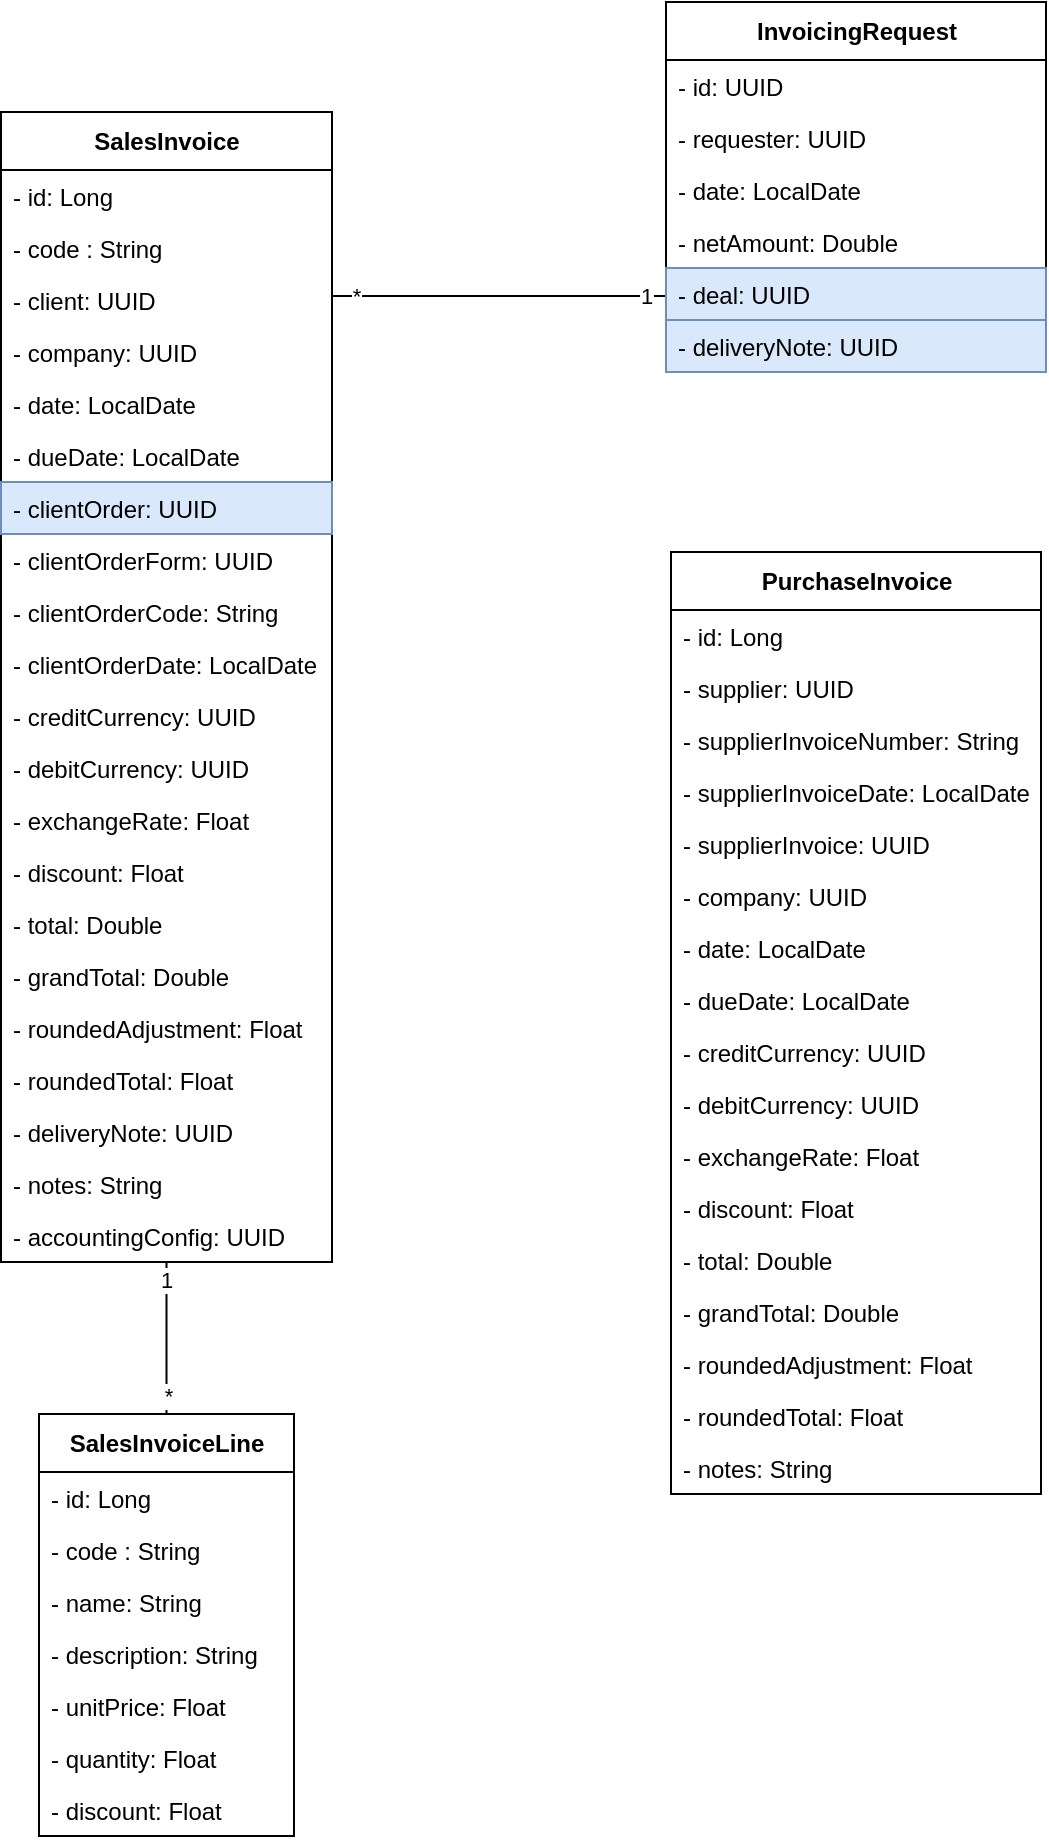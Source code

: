 <mxfile version="17.4.0" type="github">
  <diagram id="tPfAScjC6LtlGuAexcPG" name="Page-1">
    <mxGraphModel dx="1240" dy="-562" grid="0" gridSize="10" guides="1" tooltips="1" connect="1" arrows="1" fold="1" page="1" pageScale="1" pageWidth="827" pageHeight="1169" math="0" shadow="0">
      <root>
        <mxCell id="0" />
        <mxCell id="1" parent="0" />
        <mxCell id="K21t3PS4UxLUNYb9U3ZG-1" value="&lt;b&gt;SalesInvoice&lt;/b&gt;" style="swimlane;fontStyle=0;align=center;verticalAlign=middle;childLayout=stackLayout;horizontal=1;startSize=29;horizontalStack=0;resizeParent=1;resizeParentMax=0;resizeLast=0;collapsible=0;marginBottom=0;html=1;fontSize=12;labelPosition=center;verticalLabelPosition=middle;container=0;strokeColor=default;swimlaneLine=1;rounded=0;shadow=0;glass=0;sketch=0;perimeterSpacing=0;" vertex="1" parent="1">
          <mxGeometry x="392.5" y="1250" width="165.5" height="575" as="geometry" />
        </mxCell>
        <mxCell id="K21t3PS4UxLUNYb9U3ZG-2" value="- id: Long" style="text;strokeColor=none;fillColor=none;align=left;verticalAlign=top;spacingLeft=4;spacingRight=4;overflow=hidden;rotatable=0;points=[[0,0.5],[1,0.5]];portConstraint=eastwest;container=0;fontStyle=0" vertex="1" parent="K21t3PS4UxLUNYb9U3ZG-1">
          <mxGeometry y="29" width="165.5" height="26" as="geometry" />
        </mxCell>
        <mxCell id="K21t3PS4UxLUNYb9U3ZG-3" value="- code : String" style="text;strokeColor=none;fillColor=none;align=left;verticalAlign=top;spacingLeft=4;spacingRight=4;overflow=hidden;rotatable=0;points=[[0,0.5],[1,0.5]];portConstraint=eastwest;container=0;fontStyle=0" vertex="1" parent="K21t3PS4UxLUNYb9U3ZG-1">
          <mxGeometry y="55" width="165.5" height="26" as="geometry" />
        </mxCell>
        <mxCell id="K21t3PS4UxLUNYb9U3ZG-4" value="- client: UUID" style="text;strokeColor=none;fillColor=none;align=left;verticalAlign=top;spacingLeft=4;spacingRight=4;overflow=hidden;rotatable=0;points=[[0,0.5],[1,0.5]];portConstraint=eastwest;container=0;fontStyle=0" vertex="1" parent="K21t3PS4UxLUNYb9U3ZG-1">
          <mxGeometry y="81" width="165.5" height="26" as="geometry" />
        </mxCell>
        <mxCell id="K21t3PS4UxLUNYb9U3ZG-5" value="- company: UUID" style="text;strokeColor=none;fillColor=none;align=left;verticalAlign=top;spacingLeft=4;spacingRight=4;overflow=hidden;rotatable=0;points=[[0,0.5],[1,0.5]];portConstraint=eastwest;container=0;fontStyle=0" vertex="1" parent="K21t3PS4UxLUNYb9U3ZG-1">
          <mxGeometry y="107" width="165.5" height="26" as="geometry" />
        </mxCell>
        <mxCell id="K21t3PS4UxLUNYb9U3ZG-6" value="- date: LocalDate" style="text;strokeColor=none;fillColor=none;align=left;verticalAlign=top;spacingLeft=4;spacingRight=4;overflow=hidden;rotatable=0;points=[[0,0.5],[1,0.5]];portConstraint=eastwest;container=0;fontStyle=0" vertex="1" parent="K21t3PS4UxLUNYb9U3ZG-1">
          <mxGeometry y="133" width="165.5" height="26" as="geometry" />
        </mxCell>
        <mxCell id="K21t3PS4UxLUNYb9U3ZG-7" value="- dueDate: LocalDate" style="text;strokeColor=none;fillColor=none;align=left;verticalAlign=top;spacingLeft=4;spacingRight=4;overflow=hidden;rotatable=0;points=[[0,0.5],[1,0.5]];portConstraint=eastwest;container=0;fontStyle=0" vertex="1" parent="K21t3PS4UxLUNYb9U3ZG-1">
          <mxGeometry y="159" width="165.5" height="26" as="geometry" />
        </mxCell>
        <mxCell id="K21t3PS4UxLUNYb9U3ZG-8" value="- clientOrder: UUID" style="text;strokeColor=#6c8ebf;fillColor=#dae8fc;align=left;verticalAlign=top;spacingLeft=4;spacingRight=4;overflow=hidden;rotatable=0;points=[[0,0.5],[1,0.5]];portConstraint=eastwest;container=0;fontStyle=0" vertex="1" parent="K21t3PS4UxLUNYb9U3ZG-1">
          <mxGeometry y="185" width="165.5" height="26" as="geometry" />
        </mxCell>
        <mxCell id="K21t3PS4UxLUNYb9U3ZG-9" value="- clientOrderForm: UUID" style="text;strokeColor=none;fillColor=none;align=left;verticalAlign=top;spacingLeft=4;spacingRight=4;overflow=hidden;rotatable=0;points=[[0,0.5],[1,0.5]];portConstraint=eastwest;container=0;fontStyle=0" vertex="1" parent="K21t3PS4UxLUNYb9U3ZG-1">
          <mxGeometry y="211" width="165.5" height="26" as="geometry" />
        </mxCell>
        <mxCell id="K21t3PS4UxLUNYb9U3ZG-10" value="- clientOrderCode: String" style="text;strokeColor=none;fillColor=none;align=left;verticalAlign=top;spacingLeft=4;spacingRight=4;overflow=hidden;rotatable=0;points=[[0,0.5],[1,0.5]];portConstraint=eastwest;container=0;fontStyle=0" vertex="1" parent="K21t3PS4UxLUNYb9U3ZG-1">
          <mxGeometry y="237" width="165.5" height="26" as="geometry" />
        </mxCell>
        <mxCell id="K21t3PS4UxLUNYb9U3ZG-11" value="- clientOrderDate: LocalDate" style="text;strokeColor=none;fillColor=none;align=left;verticalAlign=top;spacingLeft=4;spacingRight=4;overflow=hidden;rotatable=0;points=[[0,0.5],[1,0.5]];portConstraint=eastwest;container=0;fontStyle=0" vertex="1" parent="K21t3PS4UxLUNYb9U3ZG-1">
          <mxGeometry y="263" width="165.5" height="26" as="geometry" />
        </mxCell>
        <mxCell id="K21t3PS4UxLUNYb9U3ZG-12" value="- creditCurrency: UUID" style="text;strokeColor=none;fillColor=none;align=left;verticalAlign=top;spacingLeft=4;spacingRight=4;overflow=hidden;rotatable=0;points=[[0,0.5],[1,0.5]];portConstraint=eastwest;container=0;fontStyle=0" vertex="1" parent="K21t3PS4UxLUNYb9U3ZG-1">
          <mxGeometry y="289" width="165.5" height="26" as="geometry" />
        </mxCell>
        <mxCell id="K21t3PS4UxLUNYb9U3ZG-13" value="- debitCurrency: UUID" style="text;strokeColor=none;fillColor=none;align=left;verticalAlign=top;spacingLeft=4;spacingRight=4;overflow=hidden;rotatable=0;points=[[0,0.5],[1,0.5]];portConstraint=eastwest;container=0;fontStyle=0" vertex="1" parent="K21t3PS4UxLUNYb9U3ZG-1">
          <mxGeometry y="315" width="165.5" height="26" as="geometry" />
        </mxCell>
        <mxCell id="K21t3PS4UxLUNYb9U3ZG-14" value="- exchangeRate: Float" style="text;strokeColor=none;fillColor=none;align=left;verticalAlign=top;spacingLeft=4;spacingRight=4;overflow=hidden;rotatable=0;points=[[0,0.5],[1,0.5]];portConstraint=eastwest;container=0;fontStyle=0" vertex="1" parent="K21t3PS4UxLUNYb9U3ZG-1">
          <mxGeometry y="341" width="165.5" height="26" as="geometry" />
        </mxCell>
        <mxCell id="K21t3PS4UxLUNYb9U3ZG-15" value="- discount: Float" style="text;strokeColor=none;fillColor=none;align=left;verticalAlign=top;spacingLeft=4;spacingRight=4;overflow=hidden;rotatable=0;points=[[0,0.5],[1,0.5]];portConstraint=eastwest;container=0;fontStyle=0" vertex="1" parent="K21t3PS4UxLUNYb9U3ZG-1">
          <mxGeometry y="367" width="165.5" height="26" as="geometry" />
        </mxCell>
        <mxCell id="K21t3PS4UxLUNYb9U3ZG-16" value="- total: Double" style="text;strokeColor=none;fillColor=none;align=left;verticalAlign=top;spacingLeft=4;spacingRight=4;overflow=hidden;rotatable=0;points=[[0,0.5],[1,0.5]];portConstraint=eastwest;container=0;fontStyle=0" vertex="1" parent="K21t3PS4UxLUNYb9U3ZG-1">
          <mxGeometry y="393" width="165.5" height="26" as="geometry" />
        </mxCell>
        <mxCell id="K21t3PS4UxLUNYb9U3ZG-17" value="- grandTotal: Double" style="text;strokeColor=none;fillColor=none;align=left;verticalAlign=top;spacingLeft=4;spacingRight=4;overflow=hidden;rotatable=0;points=[[0,0.5],[1,0.5]];portConstraint=eastwest;container=0;fontStyle=0" vertex="1" parent="K21t3PS4UxLUNYb9U3ZG-1">
          <mxGeometry y="419" width="165.5" height="26" as="geometry" />
        </mxCell>
        <mxCell id="K21t3PS4UxLUNYb9U3ZG-19" value="- roundedAdjustment: Float" style="text;strokeColor=none;fillColor=none;align=left;verticalAlign=top;spacingLeft=4;spacingRight=4;overflow=hidden;rotatable=0;points=[[0,0.5],[1,0.5]];portConstraint=eastwest;container=0;fontStyle=0" vertex="1" parent="K21t3PS4UxLUNYb9U3ZG-1">
          <mxGeometry y="445" width="165.5" height="26" as="geometry" />
        </mxCell>
        <mxCell id="K21t3PS4UxLUNYb9U3ZG-20" value="- roundedTotal: Float" style="text;strokeColor=none;fillColor=none;align=left;verticalAlign=top;spacingLeft=4;spacingRight=4;overflow=hidden;rotatable=0;points=[[0,0.5],[1,0.5]];portConstraint=eastwest;container=0;fontStyle=0" vertex="1" parent="K21t3PS4UxLUNYb9U3ZG-1">
          <mxGeometry y="471" width="165.5" height="26" as="geometry" />
        </mxCell>
        <mxCell id="K21t3PS4UxLUNYb9U3ZG-18" value="- deliveryNote: UUID" style="text;align=left;verticalAlign=top;spacingLeft=4;spacingRight=4;overflow=hidden;rotatable=0;points=[[0,0.5],[1,0.5]];portConstraint=eastwest;container=0;fontStyle=0" vertex="1" parent="K21t3PS4UxLUNYb9U3ZG-1">
          <mxGeometry y="497" width="165.5" height="26" as="geometry" />
        </mxCell>
        <mxCell id="K21t3PS4UxLUNYb9U3ZG-21" value="- notes: String" style="text;strokeColor=none;fillColor=none;align=left;verticalAlign=top;spacingLeft=4;spacingRight=4;overflow=hidden;rotatable=0;points=[[0,0.5],[1,0.5]];portConstraint=eastwest;container=0;fontStyle=0" vertex="1" parent="K21t3PS4UxLUNYb9U3ZG-1">
          <mxGeometry y="523" width="165.5" height="26" as="geometry" />
        </mxCell>
        <mxCell id="K21t3PS4UxLUNYb9U3ZG-22" value="- accountingConfig: UUID" style="text;strokeColor=none;fillColor=none;align=left;verticalAlign=top;spacingLeft=4;spacingRight=4;overflow=hidden;rotatable=0;points=[[0,0.5],[1,0.5]];portConstraint=eastwest;container=0;fontStyle=0" vertex="1" parent="K21t3PS4UxLUNYb9U3ZG-1">
          <mxGeometry y="549" width="165.5" height="26" as="geometry" />
        </mxCell>
        <mxCell id="K21t3PS4UxLUNYb9U3ZG-31" style="edgeStyle=orthogonalEdgeStyle;rounded=0;orthogonalLoop=1;jettySize=auto;html=1;strokeWidth=1;startSize=5;endSize=5;endArrow=none;endFill=0;" edge="1" parent="1" source="K21t3PS4UxLUNYb9U3ZG-23" target="K21t3PS4UxLUNYb9U3ZG-1">
          <mxGeometry relative="1" as="geometry">
            <Array as="points">
              <mxPoint x="605" y="1342" />
              <mxPoint x="605" y="1342" />
            </Array>
          </mxGeometry>
        </mxCell>
        <mxCell id="K21t3PS4UxLUNYb9U3ZG-33" value="*" style="edgeLabel;html=1;align=center;verticalAlign=middle;resizable=0;points=[];" vertex="1" connectable="0" parent="K21t3PS4UxLUNYb9U3ZG-31">
          <mxGeometry x="0.864" relative="1" as="geometry">
            <mxPoint as="offset" />
          </mxGeometry>
        </mxCell>
        <mxCell id="K21t3PS4UxLUNYb9U3ZG-34" value="1" style="edgeLabel;html=1;align=center;verticalAlign=middle;resizable=0;points=[];" vertex="1" connectable="0" parent="K21t3PS4UxLUNYb9U3ZG-31">
          <mxGeometry x="-0.882" relative="1" as="geometry">
            <mxPoint as="offset" />
          </mxGeometry>
        </mxCell>
        <mxCell id="K21t3PS4UxLUNYb9U3ZG-23" value="InvoicingRequest" style="swimlane;fontStyle=1;align=center;verticalAlign=middle;childLayout=stackLayout;horizontal=1;startSize=29;horizontalStack=0;resizeParent=1;resizeParentMax=0;resizeLast=0;collapsible=0;marginBottom=0;html=1;fontSize=12;labelPosition=center;verticalLabelPosition=middle;container=0;swimlaneLine=1;rounded=0;sketch=0;glass=0;" vertex="1" parent="1">
          <mxGeometry x="725" y="1195" width="190" height="185" as="geometry" />
        </mxCell>
        <mxCell id="K21t3PS4UxLUNYb9U3ZG-24" value="- id: UUID" style="text;strokeColor=none;fillColor=none;align=left;verticalAlign=top;spacingLeft=4;spacingRight=4;overflow=hidden;rotatable=0;points=[[0,0.5],[1,0.5]];portConstraint=eastwest;container=0;fontStyle=0" vertex="1" parent="K21t3PS4UxLUNYb9U3ZG-23">
          <mxGeometry y="29" width="190" height="26" as="geometry" />
        </mxCell>
        <mxCell id="K21t3PS4UxLUNYb9U3ZG-25" value="- requester: UUID" style="text;strokeColor=none;fillColor=none;align=left;verticalAlign=top;spacingLeft=4;spacingRight=4;overflow=hidden;rotatable=0;points=[[0,0.5],[1,0.5]];portConstraint=eastwest;container=0;fontStyle=0" vertex="1" parent="K21t3PS4UxLUNYb9U3ZG-23">
          <mxGeometry y="55" width="190" height="26" as="geometry" />
        </mxCell>
        <mxCell id="K21t3PS4UxLUNYb9U3ZG-26" value="- date: LocalDate" style="text;strokeColor=none;fillColor=none;align=left;verticalAlign=top;spacingLeft=4;spacingRight=4;overflow=hidden;rotatable=0;points=[[0,0.5],[1,0.5]];portConstraint=eastwest;container=0;fontStyle=0" vertex="1" parent="K21t3PS4UxLUNYb9U3ZG-23">
          <mxGeometry y="81" width="190" height="26" as="geometry" />
        </mxCell>
        <mxCell id="K21t3PS4UxLUNYb9U3ZG-27" value="- netAmount: Double" style="text;strokeColor=none;fillColor=none;align=left;verticalAlign=top;spacingLeft=4;spacingRight=4;overflow=hidden;rotatable=0;points=[[0,0.5],[1,0.5]];portConstraint=eastwest;container=0;fontStyle=0" vertex="1" parent="K21t3PS4UxLUNYb9U3ZG-23">
          <mxGeometry y="107" width="190" height="26" as="geometry" />
        </mxCell>
        <mxCell id="K21t3PS4UxLUNYb9U3ZG-28" value="- deal: UUID" style="text;strokeColor=#6c8ebf;fillColor=#dae8fc;align=left;verticalAlign=top;spacingLeft=4;spacingRight=4;overflow=hidden;rotatable=0;points=[[0,0.5],[1,0.5]];portConstraint=eastwest;container=0;fontStyle=0" vertex="1" parent="K21t3PS4UxLUNYb9U3ZG-23">
          <mxGeometry y="133" width="190" height="26" as="geometry" />
        </mxCell>
        <mxCell id="K21t3PS4UxLUNYb9U3ZG-29" value="- deliveryNote: UUID" style="text;strokeColor=#6c8ebf;fillColor=#dae8fc;align=left;verticalAlign=top;spacingLeft=4;spacingRight=4;overflow=hidden;rotatable=0;points=[[0,0.5],[1,0.5]];portConstraint=eastwest;container=0;fontStyle=0" vertex="1" parent="K21t3PS4UxLUNYb9U3ZG-23">
          <mxGeometry y="159" width="190" height="26" as="geometry" />
        </mxCell>
        <mxCell id="K21t3PS4UxLUNYb9U3ZG-35" value="&lt;b&gt;PurchaseInvoice&lt;/b&gt;" style="swimlane;fontStyle=0;align=center;verticalAlign=middle;childLayout=stackLayout;horizontal=1;startSize=29;horizontalStack=0;resizeParent=1;resizeParentMax=0;resizeLast=0;collapsible=0;marginBottom=0;html=1;fontSize=12;labelPosition=center;verticalLabelPosition=middle;container=0;swimlaneLine=1;rounded=0;shadow=0;glass=0;sketch=0;perimeterSpacing=0;" vertex="1" parent="1">
          <mxGeometry x="727.5" y="1470" width="185" height="471" as="geometry" />
        </mxCell>
        <mxCell id="K21t3PS4UxLUNYb9U3ZG-36" value="- id: Long" style="text;strokeColor=none;fillColor=none;align=left;verticalAlign=top;spacingLeft=4;spacingRight=4;overflow=hidden;rotatable=0;points=[[0,0.5],[1,0.5]];portConstraint=eastwest;container=0;fontStyle=0" vertex="1" parent="K21t3PS4UxLUNYb9U3ZG-35">
          <mxGeometry y="29" width="185" height="26" as="geometry" />
        </mxCell>
        <mxCell id="K21t3PS4UxLUNYb9U3ZG-37" value="- supplier: UUID" style="text;strokeColor=none;fillColor=none;align=left;verticalAlign=top;spacingLeft=4;spacingRight=4;overflow=hidden;rotatable=0;points=[[0,0.5],[1,0.5]];portConstraint=eastwest;container=0;fontStyle=0" vertex="1" parent="K21t3PS4UxLUNYb9U3ZG-35">
          <mxGeometry y="55" width="185" height="26" as="geometry" />
        </mxCell>
        <mxCell id="K21t3PS4UxLUNYb9U3ZG-38" value="- supplierInvoiceNumber: String" style="text;strokeColor=none;fillColor=none;align=left;verticalAlign=top;spacingLeft=4;spacingRight=4;overflow=hidden;rotatable=0;points=[[0,0.5],[1,0.5]];portConstraint=eastwest;container=0;fontStyle=0" vertex="1" parent="K21t3PS4UxLUNYb9U3ZG-35">
          <mxGeometry y="81" width="185" height="26" as="geometry" />
        </mxCell>
        <mxCell id="K21t3PS4UxLUNYb9U3ZG-39" value="- supplierInvoiceDate: LocalDate" style="text;strokeColor=none;fillColor=none;align=left;verticalAlign=top;spacingLeft=4;spacingRight=4;overflow=hidden;rotatable=0;points=[[0,0.5],[1,0.5]];portConstraint=eastwest;container=0;fontStyle=0" vertex="1" parent="K21t3PS4UxLUNYb9U3ZG-35">
          <mxGeometry y="107" width="185" height="26" as="geometry" />
        </mxCell>
        <mxCell id="K21t3PS4UxLUNYb9U3ZG-40" value="- supplierInvoice: UUID" style="text;strokeColor=none;fillColor=none;align=left;verticalAlign=top;spacingLeft=4;spacingRight=4;overflow=hidden;rotatable=0;points=[[0,0.5],[1,0.5]];portConstraint=eastwest;container=0;fontStyle=0" vertex="1" parent="K21t3PS4UxLUNYb9U3ZG-35">
          <mxGeometry y="133" width="185" height="26" as="geometry" />
        </mxCell>
        <mxCell id="K21t3PS4UxLUNYb9U3ZG-41" value="- company: UUID" style="text;strokeColor=none;fillColor=none;align=left;verticalAlign=top;spacingLeft=4;spacingRight=4;overflow=hidden;rotatable=0;points=[[0,0.5],[1,0.5]];portConstraint=eastwest;container=0;fontStyle=0" vertex="1" parent="K21t3PS4UxLUNYb9U3ZG-35">
          <mxGeometry y="159" width="185" height="26" as="geometry" />
        </mxCell>
        <mxCell id="K21t3PS4UxLUNYb9U3ZG-42" value="- date: LocalDate" style="text;align=left;verticalAlign=top;spacingLeft=4;spacingRight=4;overflow=hidden;rotatable=0;points=[[0,0.5],[1,0.5]];portConstraint=eastwest;container=0;fontStyle=0" vertex="1" parent="K21t3PS4UxLUNYb9U3ZG-35">
          <mxGeometry y="185" width="185" height="26" as="geometry" />
        </mxCell>
        <mxCell id="K21t3PS4UxLUNYb9U3ZG-43" value="- dueDate: LocalDate" style="text;strokeColor=none;fillColor=none;align=left;verticalAlign=top;spacingLeft=4;spacingRight=4;overflow=hidden;rotatable=0;points=[[0,0.5],[1,0.5]];portConstraint=eastwest;container=0;fontStyle=0" vertex="1" parent="K21t3PS4UxLUNYb9U3ZG-35">
          <mxGeometry y="211" width="185" height="26" as="geometry" />
        </mxCell>
        <mxCell id="K21t3PS4UxLUNYb9U3ZG-46" value="- creditCurrency: UUID" style="text;strokeColor=none;fillColor=none;align=left;verticalAlign=top;spacingLeft=4;spacingRight=4;overflow=hidden;rotatable=0;points=[[0,0.5],[1,0.5]];portConstraint=eastwest;container=0;fontStyle=0" vertex="1" parent="K21t3PS4UxLUNYb9U3ZG-35">
          <mxGeometry y="237" width="185" height="26" as="geometry" />
        </mxCell>
        <mxCell id="K21t3PS4UxLUNYb9U3ZG-47" value="- debitCurrency: UUID" style="text;strokeColor=none;fillColor=none;align=left;verticalAlign=top;spacingLeft=4;spacingRight=4;overflow=hidden;rotatable=0;points=[[0,0.5],[1,0.5]];portConstraint=eastwest;container=0;fontStyle=0" vertex="1" parent="K21t3PS4UxLUNYb9U3ZG-35">
          <mxGeometry y="263" width="185" height="26" as="geometry" />
        </mxCell>
        <mxCell id="K21t3PS4UxLUNYb9U3ZG-48" value="- exchangeRate: Float" style="text;strokeColor=none;fillColor=none;align=left;verticalAlign=top;spacingLeft=4;spacingRight=4;overflow=hidden;rotatable=0;points=[[0,0.5],[1,0.5]];portConstraint=eastwest;container=0;fontStyle=0" vertex="1" parent="K21t3PS4UxLUNYb9U3ZG-35">
          <mxGeometry y="289" width="185" height="26" as="geometry" />
        </mxCell>
        <mxCell id="K21t3PS4UxLUNYb9U3ZG-49" value="- discount: Float" style="text;strokeColor=none;fillColor=none;align=left;verticalAlign=top;spacingLeft=4;spacingRight=4;overflow=hidden;rotatable=0;points=[[0,0.5],[1,0.5]];portConstraint=eastwest;container=0;fontStyle=0" vertex="1" parent="K21t3PS4UxLUNYb9U3ZG-35">
          <mxGeometry y="315" width="185" height="26" as="geometry" />
        </mxCell>
        <mxCell id="K21t3PS4UxLUNYb9U3ZG-50" value="- total: Double" style="text;strokeColor=none;fillColor=none;align=left;verticalAlign=top;spacingLeft=4;spacingRight=4;overflow=hidden;rotatable=0;points=[[0,0.5],[1,0.5]];portConstraint=eastwest;container=0;fontStyle=0" vertex="1" parent="K21t3PS4UxLUNYb9U3ZG-35">
          <mxGeometry y="341" width="185" height="26" as="geometry" />
        </mxCell>
        <mxCell id="K21t3PS4UxLUNYb9U3ZG-51" value="- grandTotal: Double" style="text;strokeColor=none;fillColor=none;align=left;verticalAlign=top;spacingLeft=4;spacingRight=4;overflow=hidden;rotatable=0;points=[[0,0.5],[1,0.5]];portConstraint=eastwest;container=0;fontStyle=0" vertex="1" parent="K21t3PS4UxLUNYb9U3ZG-35">
          <mxGeometry y="367" width="185" height="26" as="geometry" />
        </mxCell>
        <mxCell id="K21t3PS4UxLUNYb9U3ZG-52" value="- roundedAdjustment: Float" style="text;strokeColor=none;fillColor=none;align=left;verticalAlign=top;spacingLeft=4;spacingRight=4;overflow=hidden;rotatable=0;points=[[0,0.5],[1,0.5]];portConstraint=eastwest;container=0;fontStyle=0" vertex="1" parent="K21t3PS4UxLUNYb9U3ZG-35">
          <mxGeometry y="393" width="185" height="26" as="geometry" />
        </mxCell>
        <mxCell id="K21t3PS4UxLUNYb9U3ZG-53" value="- roundedTotal: Float" style="text;strokeColor=none;fillColor=none;align=left;verticalAlign=top;spacingLeft=4;spacingRight=4;overflow=hidden;rotatable=0;points=[[0,0.5],[1,0.5]];portConstraint=eastwest;container=0;fontStyle=0" vertex="1" parent="K21t3PS4UxLUNYb9U3ZG-35">
          <mxGeometry y="419" width="185" height="26" as="geometry" />
        </mxCell>
        <mxCell id="K21t3PS4UxLUNYb9U3ZG-55" value="- notes: String" style="text;strokeColor=none;fillColor=none;align=left;verticalAlign=top;spacingLeft=4;spacingRight=4;overflow=hidden;rotatable=0;points=[[0,0.5],[1,0.5]];portConstraint=eastwest;container=0;fontStyle=0" vertex="1" parent="K21t3PS4UxLUNYb9U3ZG-35">
          <mxGeometry y="445" width="185" height="26" as="geometry" />
        </mxCell>
        <mxCell id="K21t3PS4UxLUNYb9U3ZG-65" style="edgeStyle=orthogonalEdgeStyle;rounded=0;orthogonalLoop=1;jettySize=auto;html=1;fontColor=none;endArrow=none;endFill=0;startSize=5;endSize=5;strokeWidth=1;" edge="1" parent="1" source="K21t3PS4UxLUNYb9U3ZG-57" target="K21t3PS4UxLUNYb9U3ZG-1">
          <mxGeometry relative="1" as="geometry" />
        </mxCell>
        <mxCell id="K21t3PS4UxLUNYb9U3ZG-66" value="*" style="edgeLabel;html=1;align=center;verticalAlign=middle;resizable=0;points=[];fontColor=none;" vertex="1" connectable="0" parent="K21t3PS4UxLUNYb9U3ZG-65">
          <mxGeometry x="-0.768" relative="1" as="geometry">
            <mxPoint as="offset" />
          </mxGeometry>
        </mxCell>
        <mxCell id="K21t3PS4UxLUNYb9U3ZG-67" value="1" style="edgeLabel;html=1;align=center;verticalAlign=middle;resizable=0;points=[];fontColor=none;" vertex="1" connectable="0" parent="K21t3PS4UxLUNYb9U3ZG-65">
          <mxGeometry x="0.81" y="-1" relative="1" as="geometry">
            <mxPoint x="-2" y="2" as="offset" />
          </mxGeometry>
        </mxCell>
        <mxCell id="K21t3PS4UxLUNYb9U3ZG-57" value="&lt;b&gt;SalesInvoiceLine&lt;/b&gt;" style="swimlane;fontStyle=0;align=center;verticalAlign=middle;childLayout=stackLayout;horizontal=1;startSize=29;horizontalStack=0;resizeParent=1;resizeParentMax=0;resizeLast=0;collapsible=0;marginBottom=0;html=1;fontSize=12;labelPosition=center;verticalLabelPosition=middle;container=0;strokeColor=default;swimlaneLine=1;rounded=0;shadow=0;glass=0;sketch=0;perimeterSpacing=0;" vertex="1" parent="1">
          <mxGeometry x="411.5" y="1901" width="127.5" height="211" as="geometry" />
        </mxCell>
        <mxCell id="K21t3PS4UxLUNYb9U3ZG-58" value="- id: Long" style="text;strokeColor=none;fillColor=none;align=left;verticalAlign=top;spacingLeft=4;spacingRight=4;overflow=hidden;rotatable=0;points=[[0,0.5],[1,0.5]];portConstraint=eastwest;container=0;fontStyle=0" vertex="1" parent="K21t3PS4UxLUNYb9U3ZG-57">
          <mxGeometry y="29" width="127.5" height="26" as="geometry" />
        </mxCell>
        <mxCell id="K21t3PS4UxLUNYb9U3ZG-59" value="- code : String" style="text;strokeColor=none;fillColor=none;align=left;verticalAlign=top;spacingLeft=4;spacingRight=4;overflow=hidden;rotatable=0;points=[[0,0.5],[1,0.5]];portConstraint=eastwest;container=0;fontStyle=0" vertex="1" parent="K21t3PS4UxLUNYb9U3ZG-57">
          <mxGeometry y="55" width="127.5" height="26" as="geometry" />
        </mxCell>
        <mxCell id="K21t3PS4UxLUNYb9U3ZG-60" value="- name: String" style="text;strokeColor=none;fillColor=none;align=left;verticalAlign=top;spacingLeft=4;spacingRight=4;overflow=hidden;rotatable=0;points=[[0,0.5],[1,0.5]];portConstraint=eastwest;container=0;fontStyle=0" vertex="1" parent="K21t3PS4UxLUNYb9U3ZG-57">
          <mxGeometry y="81" width="127.5" height="26" as="geometry" />
        </mxCell>
        <mxCell id="K21t3PS4UxLUNYb9U3ZG-61" value="- description: String" style="text;strokeColor=none;fillColor=none;align=left;verticalAlign=top;spacingLeft=4;spacingRight=4;overflow=hidden;rotatable=0;points=[[0,0.5],[1,0.5]];portConstraint=eastwest;container=0;fontStyle=0" vertex="1" parent="K21t3PS4UxLUNYb9U3ZG-57">
          <mxGeometry y="107" width="127.5" height="26" as="geometry" />
        </mxCell>
        <mxCell id="K21t3PS4UxLUNYb9U3ZG-62" value="- unitPrice: Float" style="text;strokeColor=none;fillColor=none;align=left;verticalAlign=top;spacingLeft=4;spacingRight=4;overflow=hidden;rotatable=0;points=[[0,0.5],[1,0.5]];portConstraint=eastwest;container=0;fontStyle=0" vertex="1" parent="K21t3PS4UxLUNYb9U3ZG-57">
          <mxGeometry y="133" width="127.5" height="26" as="geometry" />
        </mxCell>
        <mxCell id="K21t3PS4UxLUNYb9U3ZG-63" value="- quantity: Float" style="text;strokeColor=none;fillColor=none;align=left;verticalAlign=top;spacingLeft=4;spacingRight=4;overflow=hidden;rotatable=0;points=[[0,0.5],[1,0.5]];portConstraint=eastwest;container=0;fontStyle=0" vertex="1" parent="K21t3PS4UxLUNYb9U3ZG-57">
          <mxGeometry y="159" width="127.5" height="26" as="geometry" />
        </mxCell>
        <mxCell id="K21t3PS4UxLUNYb9U3ZG-64" value="- discount: Float" style="text;strokeColor=none;fillColor=none;align=left;verticalAlign=top;spacingLeft=4;spacingRight=4;overflow=hidden;rotatable=0;points=[[0,0.5],[1,0.5]];portConstraint=eastwest;container=0;fontStyle=0" vertex="1" parent="K21t3PS4UxLUNYb9U3ZG-57">
          <mxGeometry y="185" width="127.5" height="26" as="geometry" />
        </mxCell>
      </root>
    </mxGraphModel>
  </diagram>
</mxfile>
